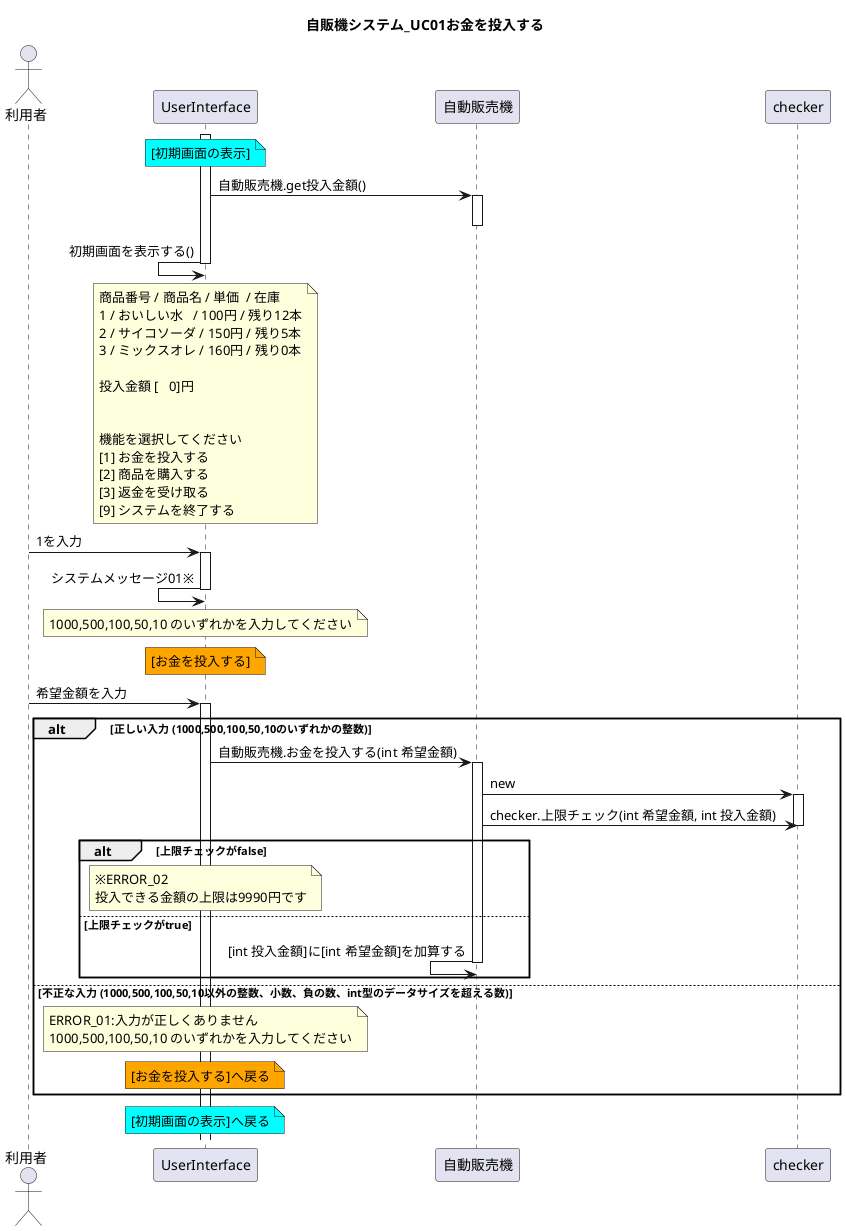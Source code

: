 @startuml
title 自販機システム_UC01お金を投入する

actor 利用者

activate UserInterface

note over UserInterface #Cyan
[初期画面の表示]
end note
UserInterface -> 自動販売機 : 自動販売機.get投入金額()
activate 自動販売機
deactivate 自動販売機
UserInterface <- UserInterface : 初期画面を表示する()
    note over UserInterface
    商品番号 / 商品名 / 単価  / 在庫
    1 / おいしい水   / 100円 / 残り12本
    2 / サイコソーダ / 150円 / 残り5本
    3 / ミックスオレ / 160円 / 残り0本

    投入金額 [   0]円


    機能を選択してください
    [1] お金を投入する
    [2] 商品を購入する
    [3] 返金を受け取る
    [9] システムを終了する
    end note
deactivate UserInterface


利用者 -> UserInterface : 1を入力
activate UserInterface


UserInterface <- UserInterface : システムメッセージ01※
    note over UserInterface
    1000,500,100,50,10 のいずれかを入力してください
    end note
deactivate UserInterface


note over UserInterface #Orange
[お金を投入する]
end note
利用者 -> UserInterface : 希望金額を入力
'不正な入力はUIの段階で弾いておくべきではないか? 現実の自販機も異物は突っ込めない
'自分で定めた条件や、sc.nextInt()の例外を拾う
activate UserInterface

alt 正しい入力 (1000,500,100,50,10のいずれかの整数)

UserInterface -> 自動販売機 : 自動販売機.お金を投入する(int 希望金額)
activate 自動販売機
自動販売機 -> checker : new
activate checker

自動販売機 -> checker : checker.上限チェック(int 希望金額, int 投入金額)
deactivate checker

alt 上限チェックがfalse

    note over UserInterface
    ※ERROR_02
    投入できる金額の上限は9990円です
    end note

else 上限チェックがtrue
自動販売機 <- 自動販売機 : [int 投入金額]に[int 希望金額]を加算する
deactivate 自動販売機
end



else 不正な入力 (1000,500,100,50,10以外の整数、小数、負の数、int型のデータサイズを超える数)
    note over UserInterface
    ERROR_01:入力が正しくありません
    1000,500,100,50,10 のいずれかを入力してください
    end note

    note over UserInterface #Orange
    [お金を投入する]へ戻る
    end note
end

note over UserInterface #Cyan
[初期画面の表示]へ戻る
end note

@enduml
